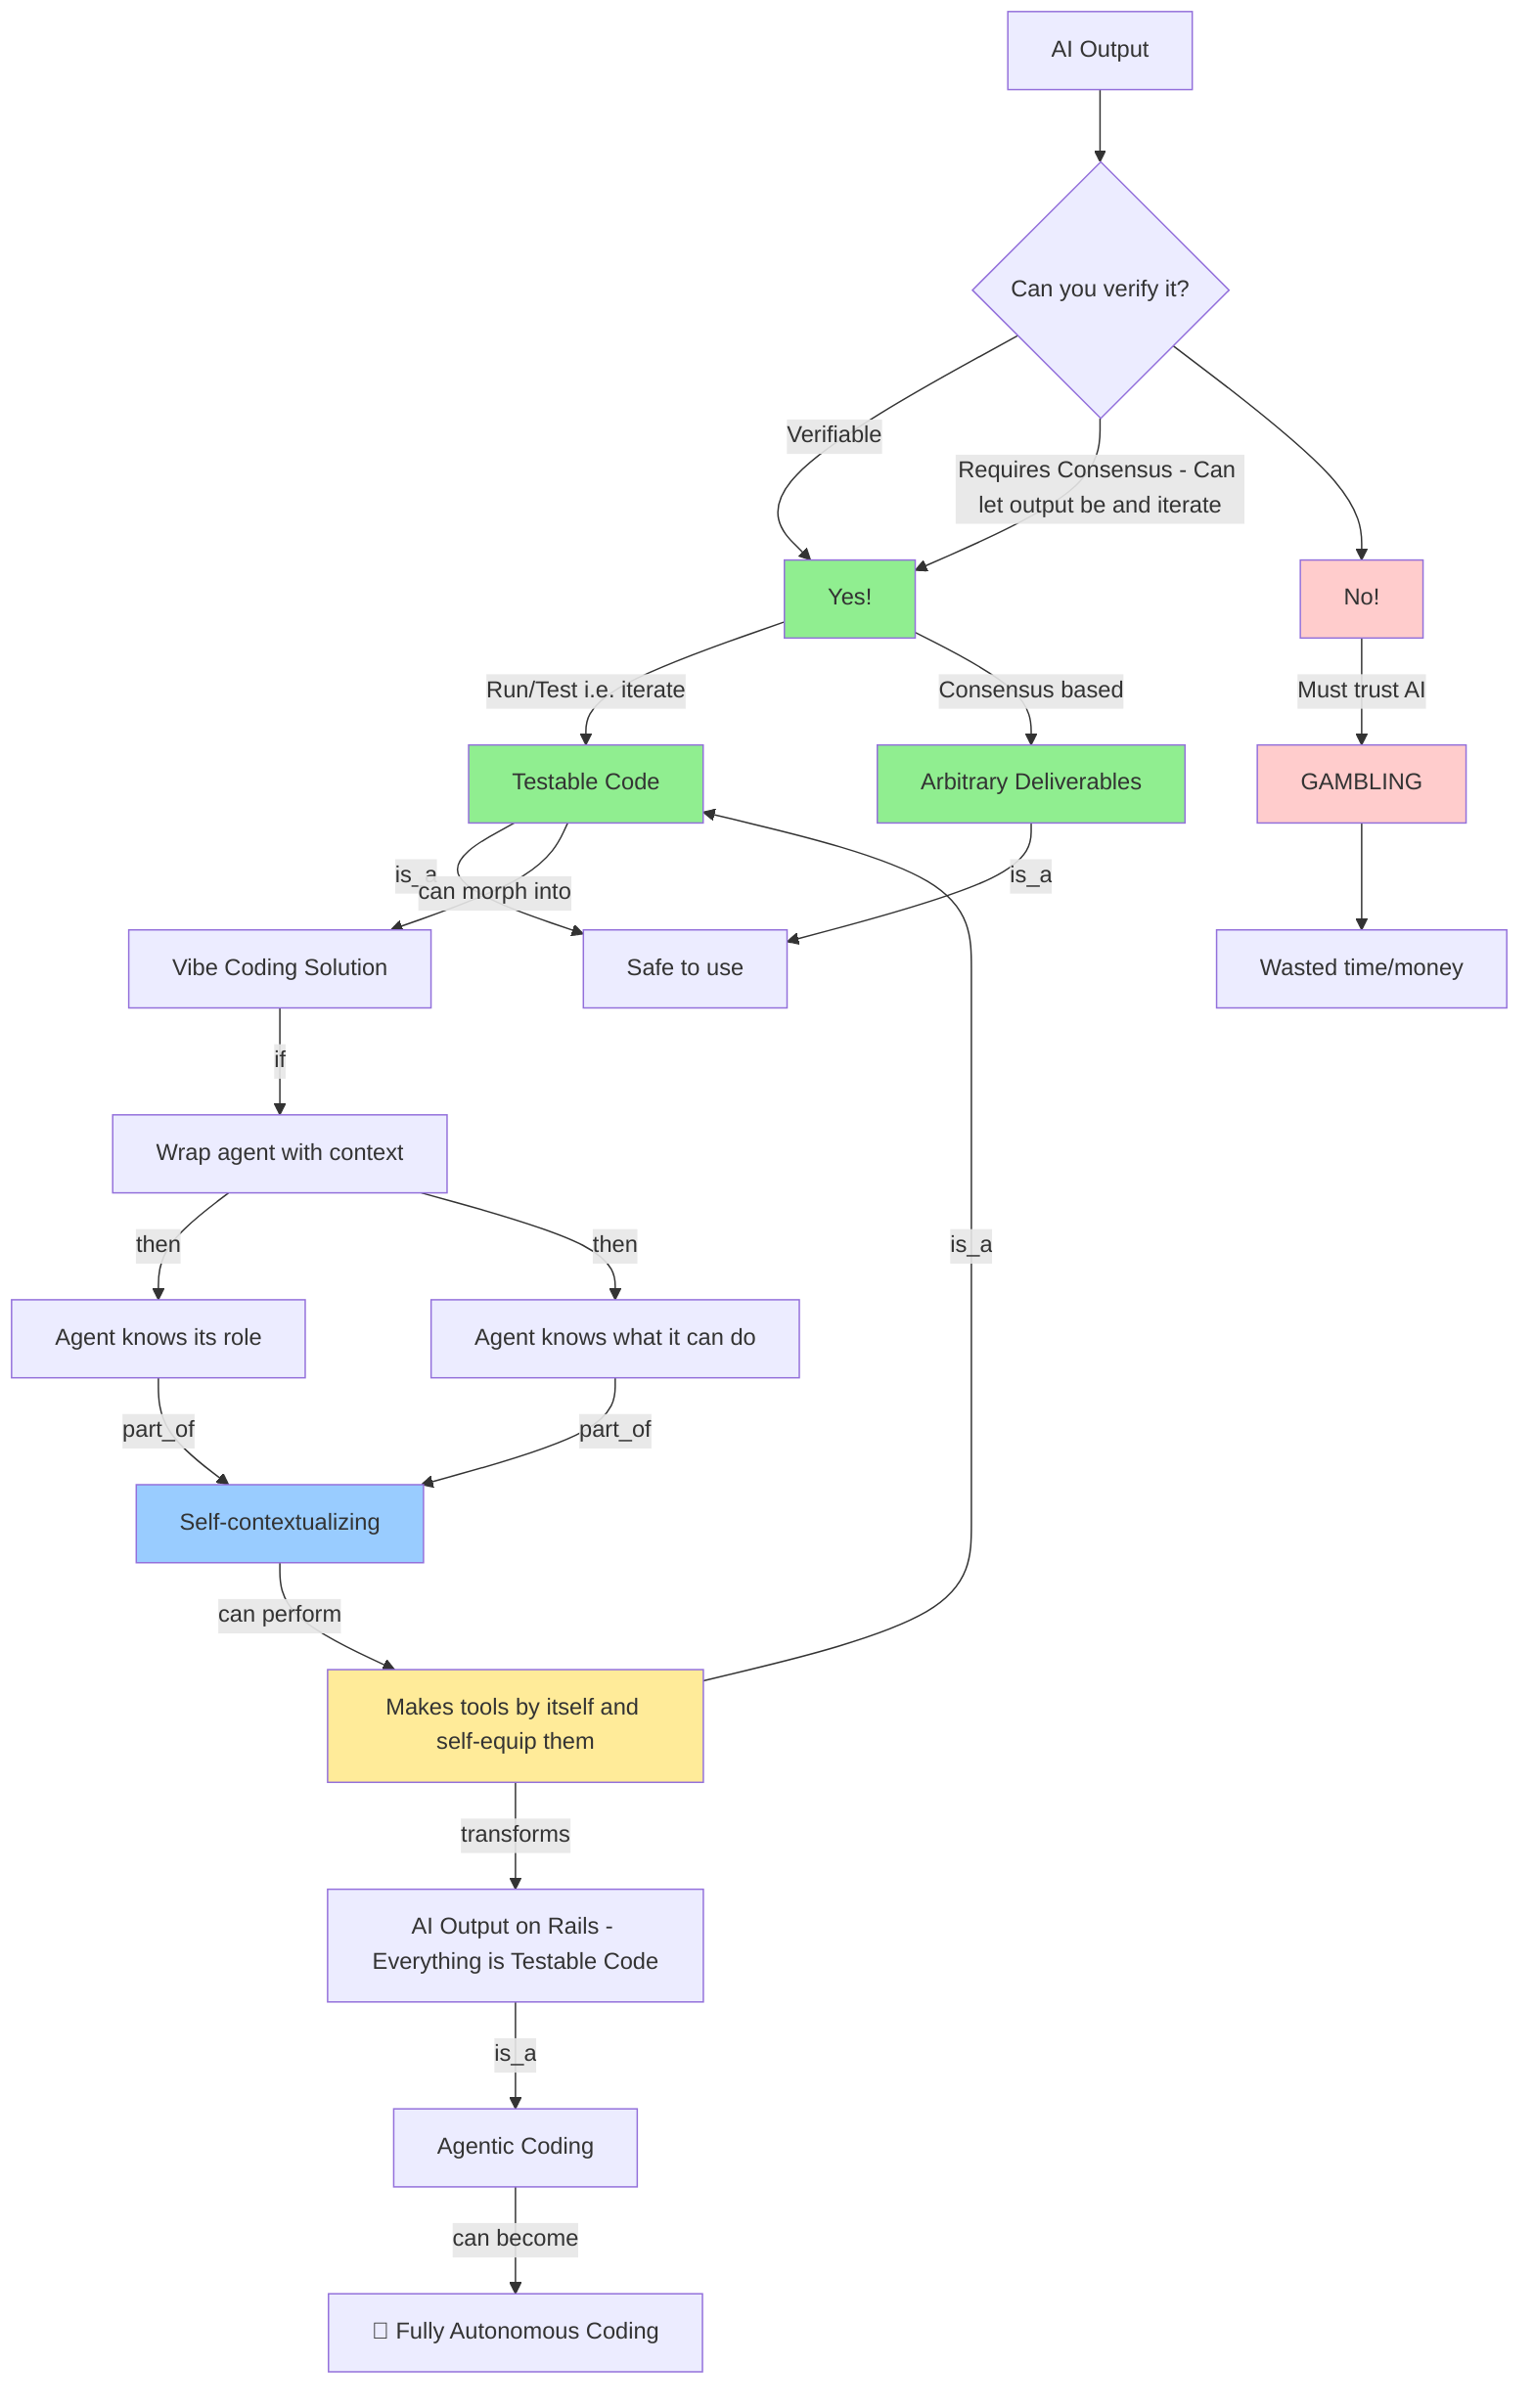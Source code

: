 flowchart TD
    A[AI Output] --> B{Can you verify it?}
    B -->|Verifiable| N[Yes!]
    N -->|Run/Test i.e. iterate| C[Testable Code]
    B -->|Requires Consensus - Can let output be and iterate| N
    N -->|Consensus based| D[Arbitrary Deliverables]
    B --> O[No!]
    O --> |Must trust AI| E[GAMBLING]
    
    C -->|is_a| F[Safe to use]
    D -->|is_a| F
    E --> G[Wasted time/money]
    
    H[Vibe Coding Solution] -->|if| I[Wrap agent with context]
    I -->|then| J[Agent knows its role]
    I -->|then| K[Agent knows what it can do]
    J -->|part_of| L[Self-contextualizing]
    K -->|part_of| L
    L -->|can perform| M[Makes tools by itself and self-equip them]
    M -->|is_a| C
    C -->|can morph into| H
    M -->|transforms| P[AI Output on Rails - Everything is Testable Code]
    P -->|is_a| Q[Agentic Coding]
    Q -->|can become| R[🏁 Fully Autonomous Coding]
    
    style C fill:#90EE90
    style D fill:#90EE90
    style E fill:#ffcccc
    style O fill:#ffcccc
    style N fill:#90EE90
    style M fill:#ffeb99
    style L fill:#99ccff